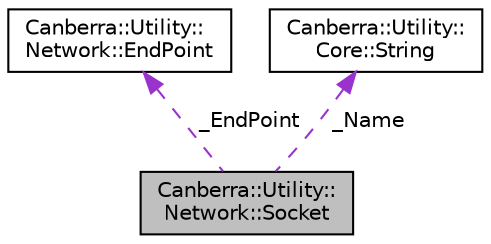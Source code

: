 digraph "Canberra::Utility::Network::Socket"
{
  edge [fontname="Helvetica",fontsize="10",labelfontname="Helvetica",labelfontsize="10"];
  node [fontname="Helvetica",fontsize="10",shape=record];
  Node3 [label="Canberra::Utility::\lNetwork::Socket",height=0.2,width=0.4,color="black", fillcolor="grey75", style="filled", fontcolor="black"];
  Node4 -> Node3 [dir="back",color="darkorchid3",fontsize="10",style="dashed",label=" _EndPoint" ,fontname="Helvetica"];
  Node4 [label="Canberra::Utility::\lNetwork::EndPoint",height=0.2,width=0.4,color="black", fillcolor="white", style="filled",URL="$d3/d97/class_canberra_1_1_utility_1_1_network_1_1_end_point.html"];
  Node5 -> Node3 [dir="back",color="darkorchid3",fontsize="10",style="dashed",label=" _Name" ,fontname="Helvetica"];
  Node5 [label="Canberra::Utility::\lCore::String",height=0.2,width=0.4,color="black", fillcolor="white", style="filled",URL="$da/d1c/class_canberra_1_1_utility_1_1_core_1_1_string.html"];
}
